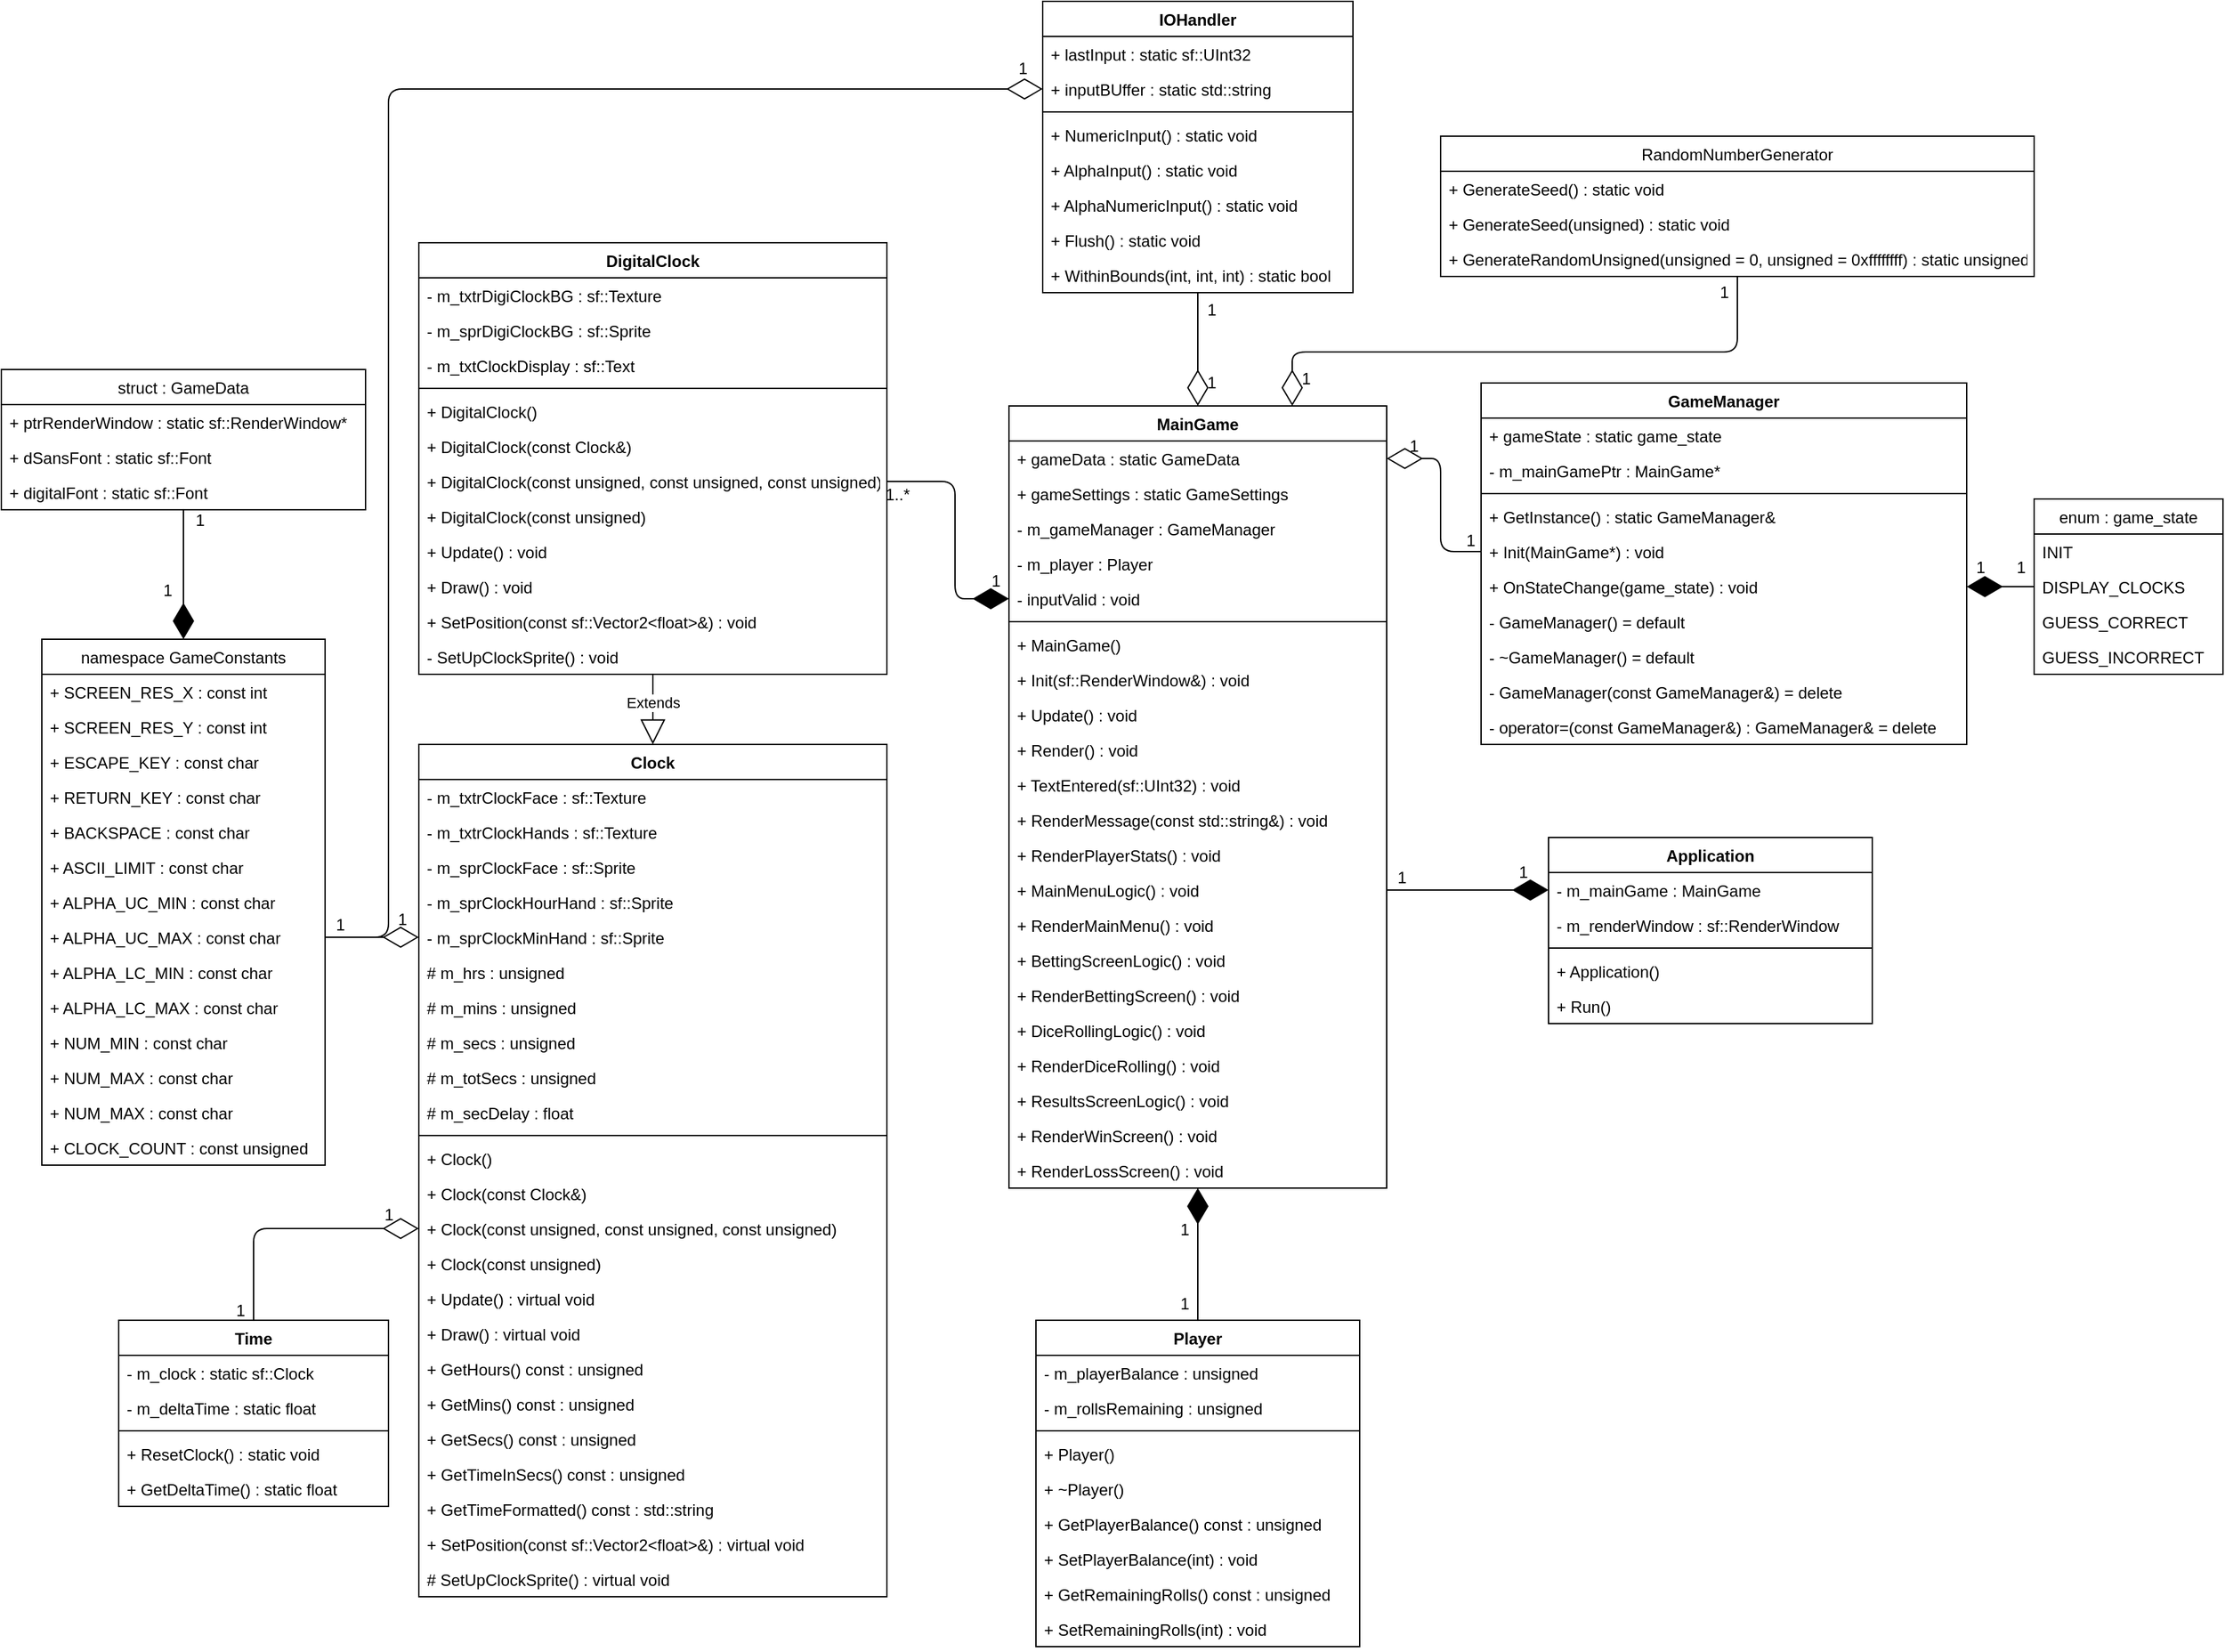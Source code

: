 <mxfile version="12.9.7" type="device"><diagram id="q4I1eabcSXaIROFUwmwp" name="Page-1"><mxGraphModel dx="1808" dy="1683" grid="1" gridSize="10" guides="1" tooltips="1" connect="1" arrows="1" fold="1" page="1" pageScale="1" pageWidth="827" pageHeight="1169" math="0" shadow="0"><root><mxCell id="0"/><mxCell id="1" parent="0"/><mxCell id="PYugOGbmGy7TfXbfTSAx-170" value="Extends" style="endArrow=block;endSize=16;endFill=0;html=1;" parent="1" source="PYugOGbmGy7TfXbfTSAx-145" target="PYugOGbmGy7TfXbfTSAx-120" edge="1"><mxGeometry x="-0.192" width="160" relative="1" as="geometry"><mxPoint x="-233.5" y="-170" as="sourcePoint"/><mxPoint x="-73.5" y="-170" as="targetPoint"/><mxPoint as="offset"/></mxGeometry></mxCell><mxCell id="PYugOGbmGy7TfXbfTSAx-88" value="IOHandler" style="swimlane;fontStyle=1;align=center;verticalAlign=top;childLayout=stackLayout;horizontal=1;startSize=26;horizontalStack=0;resizeParent=1;resizeParentMax=0;resizeLast=0;collapsible=1;marginBottom=0;" parent="1" vertex="1"><mxGeometry x="-55" y="-260" width="230" height="216" as="geometry"/></mxCell><mxCell id="PYugOGbmGy7TfXbfTSAx-89" value="+ lastInput : static sf::UInt32" style="text;strokeColor=none;fillColor=none;align=left;verticalAlign=top;spacingLeft=4;spacingRight=4;overflow=hidden;rotatable=0;points=[[0,0.5],[1,0.5]];portConstraint=eastwest;" parent="PYugOGbmGy7TfXbfTSAx-88" vertex="1"><mxGeometry y="26" width="230" height="26" as="geometry"/></mxCell><mxCell id="PYugOGbmGy7TfXbfTSAx-90" value="+ inputBUffer : static std::string" style="text;strokeColor=none;fillColor=none;align=left;verticalAlign=top;spacingLeft=4;spacingRight=4;overflow=hidden;rotatable=0;points=[[0,0.5],[1,0.5]];portConstraint=eastwest;" parent="PYugOGbmGy7TfXbfTSAx-88" vertex="1"><mxGeometry y="52" width="230" height="26" as="geometry"/></mxCell><mxCell id="PYugOGbmGy7TfXbfTSAx-91" value="" style="line;strokeWidth=1;fillColor=none;align=left;verticalAlign=middle;spacingTop=-1;spacingLeft=3;spacingRight=3;rotatable=0;labelPosition=right;points=[];portConstraint=eastwest;" parent="PYugOGbmGy7TfXbfTSAx-88" vertex="1"><mxGeometry y="78" width="230" height="8" as="geometry"/></mxCell><mxCell id="PYugOGbmGy7TfXbfTSAx-92" value="+ NumericInput() : static void" style="text;strokeColor=none;fillColor=none;align=left;verticalAlign=top;spacingLeft=4;spacingRight=4;overflow=hidden;rotatable=0;points=[[0,0.5],[1,0.5]];portConstraint=eastwest;" parent="PYugOGbmGy7TfXbfTSAx-88" vertex="1"><mxGeometry y="86" width="230" height="26" as="geometry"/></mxCell><mxCell id="PYugOGbmGy7TfXbfTSAx-93" value="+ AlphaInput() : static void" style="text;strokeColor=none;fillColor=none;align=left;verticalAlign=top;spacingLeft=4;spacingRight=4;overflow=hidden;rotatable=0;points=[[0,0.5],[1,0.5]];portConstraint=eastwest;" parent="PYugOGbmGy7TfXbfTSAx-88" vertex="1"><mxGeometry y="112" width="230" height="26" as="geometry"/></mxCell><mxCell id="PYugOGbmGy7TfXbfTSAx-94" value="+ AlphaNumericInput() : static void" style="text;strokeColor=none;fillColor=none;align=left;verticalAlign=top;spacingLeft=4;spacingRight=4;overflow=hidden;rotatable=0;points=[[0,0.5],[1,0.5]];portConstraint=eastwest;" parent="PYugOGbmGy7TfXbfTSAx-88" vertex="1"><mxGeometry y="138" width="230" height="26" as="geometry"/></mxCell><mxCell id="PYugOGbmGy7TfXbfTSAx-95" value="+ Flush() : static void" style="text;strokeColor=none;fillColor=none;align=left;verticalAlign=top;spacingLeft=4;spacingRight=4;overflow=hidden;rotatable=0;points=[[0,0.5],[1,0.5]];portConstraint=eastwest;" parent="PYugOGbmGy7TfXbfTSAx-88" vertex="1"><mxGeometry y="164" width="230" height="26" as="geometry"/></mxCell><mxCell id="PYugOGbmGy7TfXbfTSAx-96" value="+ WithinBounds(int, int, int) : static bool" style="text;strokeColor=none;fillColor=none;align=left;verticalAlign=top;spacingLeft=4;spacingRight=4;overflow=hidden;rotatable=0;points=[[0,0.5],[1,0.5]];portConstraint=eastwest;" parent="PYugOGbmGy7TfXbfTSAx-88" vertex="1"><mxGeometry y="190" width="230" height="26" as="geometry"/></mxCell><mxCell id="PYugOGbmGy7TfXbfTSAx-7" value="MainGame" style="swimlane;fontStyle=1;align=center;verticalAlign=top;childLayout=stackLayout;horizontal=1;startSize=26;horizontalStack=0;resizeParent=1;resizeParentMax=0;resizeLast=0;collapsible=1;marginBottom=0;" parent="1" vertex="1"><mxGeometry x="-80" y="40" width="280" height="580" as="geometry"/></mxCell><mxCell id="PYugOGbmGy7TfXbfTSAx-8" value="+ gameData : static GameData" style="text;strokeColor=none;fillColor=none;align=left;verticalAlign=top;spacingLeft=4;spacingRight=4;overflow=hidden;rotatable=0;points=[[0,0.5],[1,0.5]];portConstraint=eastwest;" parent="PYugOGbmGy7TfXbfTSAx-7" vertex="1"><mxGeometry y="26" width="280" height="26" as="geometry"/></mxCell><mxCell id="PYugOGbmGy7TfXbfTSAx-9" value="+ gameSettings : static GameSettings" style="text;strokeColor=none;fillColor=none;align=left;verticalAlign=top;spacingLeft=4;spacingRight=4;overflow=hidden;rotatable=0;points=[[0,0.5],[1,0.5]];portConstraint=eastwest;" parent="PYugOGbmGy7TfXbfTSAx-7" vertex="1"><mxGeometry y="52" width="280" height="26" as="geometry"/></mxCell><mxCell id="PYugOGbmGy7TfXbfTSAx-10" value="- m_gameManager : GameManager" style="text;strokeColor=none;fillColor=none;align=left;verticalAlign=top;spacingLeft=4;spacingRight=4;overflow=hidden;rotatable=0;points=[[0,0.5],[1,0.5]];portConstraint=eastwest;" parent="PYugOGbmGy7TfXbfTSAx-7" vertex="1"><mxGeometry y="78" width="280" height="26" as="geometry"/></mxCell><mxCell id="PYugOGbmGy7TfXbfTSAx-12" value="- m_player : Player" style="text;strokeColor=none;fillColor=none;align=left;verticalAlign=top;spacingLeft=4;spacingRight=4;overflow=hidden;rotatable=0;points=[[0,0.5],[1,0.5]];portConstraint=eastwest;" parent="PYugOGbmGy7TfXbfTSAx-7" vertex="1"><mxGeometry y="104" width="280" height="26" as="geometry"/></mxCell><mxCell id="PYugOGbmGy7TfXbfTSAx-13" value="- inputValid : void" style="text;strokeColor=none;fillColor=none;align=left;verticalAlign=top;spacingLeft=4;spacingRight=4;overflow=hidden;rotatable=0;points=[[0,0.5],[1,0.5]];portConstraint=eastwest;" parent="PYugOGbmGy7TfXbfTSAx-7" vertex="1"><mxGeometry y="130" width="280" height="26" as="geometry"/></mxCell><mxCell id="PYugOGbmGy7TfXbfTSAx-14" value="" style="line;strokeWidth=1;fillColor=none;align=left;verticalAlign=middle;spacingTop=-1;spacingLeft=3;spacingRight=3;rotatable=0;labelPosition=right;points=[];portConstraint=eastwest;" parent="PYugOGbmGy7TfXbfTSAx-7" vertex="1"><mxGeometry y="156" width="280" height="8" as="geometry"/></mxCell><mxCell id="PYugOGbmGy7TfXbfTSAx-15" value="+ MainGame()" style="text;strokeColor=none;fillColor=none;align=left;verticalAlign=top;spacingLeft=4;spacingRight=4;overflow=hidden;rotatable=0;points=[[0,0.5],[1,0.5]];portConstraint=eastwest;" parent="PYugOGbmGy7TfXbfTSAx-7" vertex="1"><mxGeometry y="164" width="280" height="26" as="geometry"/></mxCell><mxCell id="PYugOGbmGy7TfXbfTSAx-16" value="+ Init(sf::RenderWindow&amp;) : void" style="text;strokeColor=none;fillColor=none;align=left;verticalAlign=top;spacingLeft=4;spacingRight=4;overflow=hidden;rotatable=0;points=[[0,0.5],[1,0.5]];portConstraint=eastwest;" parent="PYugOGbmGy7TfXbfTSAx-7" vertex="1"><mxGeometry y="190" width="280" height="26" as="geometry"/></mxCell><mxCell id="PYugOGbmGy7TfXbfTSAx-17" value="+ Update() : void" style="text;strokeColor=none;fillColor=none;align=left;verticalAlign=top;spacingLeft=4;spacingRight=4;overflow=hidden;rotatable=0;points=[[0,0.5],[1,0.5]];portConstraint=eastwest;" parent="PYugOGbmGy7TfXbfTSAx-7" vertex="1"><mxGeometry y="216" width="280" height="26" as="geometry"/></mxCell><mxCell id="PYugOGbmGy7TfXbfTSAx-18" value="+ Render() : void" style="text;strokeColor=none;fillColor=none;align=left;verticalAlign=top;spacingLeft=4;spacingRight=4;overflow=hidden;rotatable=0;points=[[0,0.5],[1,0.5]];portConstraint=eastwest;" parent="PYugOGbmGy7TfXbfTSAx-7" vertex="1"><mxGeometry y="242" width="280" height="26" as="geometry"/></mxCell><mxCell id="PYugOGbmGy7TfXbfTSAx-19" value="+ TextEntered(sf::UInt32) : void" style="text;strokeColor=none;fillColor=none;align=left;verticalAlign=top;spacingLeft=4;spacingRight=4;overflow=hidden;rotatable=0;points=[[0,0.5],[1,0.5]];portConstraint=eastwest;" parent="PYugOGbmGy7TfXbfTSAx-7" vertex="1"><mxGeometry y="268" width="280" height="26" as="geometry"/></mxCell><mxCell id="PYugOGbmGy7TfXbfTSAx-20" value="+ RenderMessage(const std::string&amp;) : void" style="text;strokeColor=none;fillColor=none;align=left;verticalAlign=top;spacingLeft=4;spacingRight=4;overflow=hidden;rotatable=0;points=[[0,0.5],[1,0.5]];portConstraint=eastwest;" parent="PYugOGbmGy7TfXbfTSAx-7" vertex="1"><mxGeometry y="294" width="280" height="26" as="geometry"/></mxCell><mxCell id="PYugOGbmGy7TfXbfTSAx-21" value="+ RenderPlayerStats() : void" style="text;strokeColor=none;fillColor=none;align=left;verticalAlign=top;spacingLeft=4;spacingRight=4;overflow=hidden;rotatable=0;points=[[0,0.5],[1,0.5]];portConstraint=eastwest;" parent="PYugOGbmGy7TfXbfTSAx-7" vertex="1"><mxGeometry y="320" width="280" height="26" as="geometry"/></mxCell><mxCell id="PYugOGbmGy7TfXbfTSAx-22" value="+ MainMenuLogic() : void" style="text;strokeColor=none;fillColor=none;align=left;verticalAlign=top;spacingLeft=4;spacingRight=4;overflow=hidden;rotatable=0;points=[[0,0.5],[1,0.5]];portConstraint=eastwest;" parent="PYugOGbmGy7TfXbfTSAx-7" vertex="1"><mxGeometry y="346" width="280" height="26" as="geometry"/></mxCell><mxCell id="PYugOGbmGy7TfXbfTSAx-23" value="+ RenderMainMenu() : void" style="text;strokeColor=none;fillColor=none;align=left;verticalAlign=top;spacingLeft=4;spacingRight=4;overflow=hidden;rotatable=0;points=[[0,0.5],[1,0.5]];portConstraint=eastwest;" parent="PYugOGbmGy7TfXbfTSAx-7" vertex="1"><mxGeometry y="372" width="280" height="26" as="geometry"/></mxCell><mxCell id="PYugOGbmGy7TfXbfTSAx-24" value="+ BettingScreenLogic() : void" style="text;strokeColor=none;fillColor=none;align=left;verticalAlign=top;spacingLeft=4;spacingRight=4;overflow=hidden;rotatable=0;points=[[0,0.5],[1,0.5]];portConstraint=eastwest;" parent="PYugOGbmGy7TfXbfTSAx-7" vertex="1"><mxGeometry y="398" width="280" height="26" as="geometry"/></mxCell><mxCell id="PYugOGbmGy7TfXbfTSAx-25" value="+ RenderBettingScreen() : void" style="text;strokeColor=none;fillColor=none;align=left;verticalAlign=top;spacingLeft=4;spacingRight=4;overflow=hidden;rotatable=0;points=[[0,0.5],[1,0.5]];portConstraint=eastwest;" parent="PYugOGbmGy7TfXbfTSAx-7" vertex="1"><mxGeometry y="424" width="280" height="26" as="geometry"/></mxCell><mxCell id="PYugOGbmGy7TfXbfTSAx-26" value="+ DiceRollingLogic() : void" style="text;strokeColor=none;fillColor=none;align=left;verticalAlign=top;spacingLeft=4;spacingRight=4;overflow=hidden;rotatable=0;points=[[0,0.5],[1,0.5]];portConstraint=eastwest;" parent="PYugOGbmGy7TfXbfTSAx-7" vertex="1"><mxGeometry y="450" width="280" height="26" as="geometry"/></mxCell><mxCell id="PYugOGbmGy7TfXbfTSAx-27" value="+ RenderDiceRolling() : void" style="text;strokeColor=none;fillColor=none;align=left;verticalAlign=top;spacingLeft=4;spacingRight=4;overflow=hidden;rotatable=0;points=[[0,0.5],[1,0.5]];portConstraint=eastwest;" parent="PYugOGbmGy7TfXbfTSAx-7" vertex="1"><mxGeometry y="476" width="280" height="26" as="geometry"/></mxCell><mxCell id="PYugOGbmGy7TfXbfTSAx-28" value="+ ResultsScreenLogic() : void" style="text;strokeColor=none;fillColor=none;align=left;verticalAlign=top;spacingLeft=4;spacingRight=4;overflow=hidden;rotatable=0;points=[[0,0.5],[1,0.5]];portConstraint=eastwest;" parent="PYugOGbmGy7TfXbfTSAx-7" vertex="1"><mxGeometry y="502" width="280" height="26" as="geometry"/></mxCell><mxCell id="PYugOGbmGy7TfXbfTSAx-29" value="+ RenderWinScreen() : void" style="text;strokeColor=none;fillColor=none;align=left;verticalAlign=top;spacingLeft=4;spacingRight=4;overflow=hidden;rotatable=0;points=[[0,0.5],[1,0.5]];portConstraint=eastwest;" parent="PYugOGbmGy7TfXbfTSAx-7" vertex="1"><mxGeometry y="528" width="280" height="26" as="geometry"/></mxCell><mxCell id="PYugOGbmGy7TfXbfTSAx-30" value="+ RenderLossScreen() : void" style="text;strokeColor=none;fillColor=none;align=left;verticalAlign=top;spacingLeft=4;spacingRight=4;overflow=hidden;rotatable=0;points=[[0,0.5],[1,0.5]];portConstraint=eastwest;" parent="PYugOGbmGy7TfXbfTSAx-7" vertex="1"><mxGeometry y="554" width="280" height="26" as="geometry"/></mxCell><mxCell id="PYugOGbmGy7TfXbfTSAx-31" value="Player" style="swimlane;fontStyle=1;align=center;verticalAlign=top;childLayout=stackLayout;horizontal=1;startSize=26;horizontalStack=0;resizeParent=1;resizeParentMax=0;resizeLast=0;collapsible=1;marginBottom=0;" parent="1" vertex="1"><mxGeometry x="-60" y="718" width="240" height="242" as="geometry"/></mxCell><mxCell id="PYugOGbmGy7TfXbfTSAx-32" value="- m_playerBalance : unsigned" style="text;strokeColor=none;fillColor=none;align=left;verticalAlign=top;spacingLeft=4;spacingRight=4;overflow=hidden;rotatable=0;points=[[0,0.5],[1,0.5]];portConstraint=eastwest;" parent="PYugOGbmGy7TfXbfTSAx-31" vertex="1"><mxGeometry y="26" width="240" height="26" as="geometry"/></mxCell><mxCell id="PYugOGbmGy7TfXbfTSAx-33" value="- m_rollsRemaining : unsigned" style="text;strokeColor=none;fillColor=none;align=left;verticalAlign=top;spacingLeft=4;spacingRight=4;overflow=hidden;rotatable=0;points=[[0,0.5],[1,0.5]];portConstraint=eastwest;" parent="PYugOGbmGy7TfXbfTSAx-31" vertex="1"><mxGeometry y="52" width="240" height="26" as="geometry"/></mxCell><mxCell id="PYugOGbmGy7TfXbfTSAx-34" value="" style="line;strokeWidth=1;fillColor=none;align=left;verticalAlign=middle;spacingTop=-1;spacingLeft=3;spacingRight=3;rotatable=0;labelPosition=right;points=[];portConstraint=eastwest;" parent="PYugOGbmGy7TfXbfTSAx-31" vertex="1"><mxGeometry y="78" width="240" height="8" as="geometry"/></mxCell><mxCell id="PYugOGbmGy7TfXbfTSAx-35" value="+ Player()" style="text;strokeColor=none;fillColor=none;align=left;verticalAlign=top;spacingLeft=4;spacingRight=4;overflow=hidden;rotatable=0;points=[[0,0.5],[1,0.5]];portConstraint=eastwest;" parent="PYugOGbmGy7TfXbfTSAx-31" vertex="1"><mxGeometry y="86" width="240" height="26" as="geometry"/></mxCell><mxCell id="PYugOGbmGy7TfXbfTSAx-36" value="+ ~Player()" style="text;strokeColor=none;fillColor=none;align=left;verticalAlign=top;spacingLeft=4;spacingRight=4;overflow=hidden;rotatable=0;points=[[0,0.5],[1,0.5]];portConstraint=eastwest;" parent="PYugOGbmGy7TfXbfTSAx-31" vertex="1"><mxGeometry y="112" width="240" height="26" as="geometry"/></mxCell><mxCell id="PYugOGbmGy7TfXbfTSAx-37" value="+ GetPlayerBalance() const : unsigned" style="text;strokeColor=none;fillColor=none;align=left;verticalAlign=top;spacingLeft=4;spacingRight=4;overflow=hidden;rotatable=0;points=[[0,0.5],[1,0.5]];portConstraint=eastwest;" parent="PYugOGbmGy7TfXbfTSAx-31" vertex="1"><mxGeometry y="138" width="240" height="26" as="geometry"/></mxCell><mxCell id="PYugOGbmGy7TfXbfTSAx-38" value="+ SetPlayerBalance(int) : void" style="text;strokeColor=none;fillColor=none;align=left;verticalAlign=top;spacingLeft=4;spacingRight=4;overflow=hidden;rotatable=0;points=[[0,0.5],[1,0.5]];portConstraint=eastwest;" parent="PYugOGbmGy7TfXbfTSAx-31" vertex="1"><mxGeometry y="164" width="240" height="26" as="geometry"/></mxCell><mxCell id="PYugOGbmGy7TfXbfTSAx-39" value="+ GetRemainingRolls() const : unsigned" style="text;strokeColor=none;fillColor=none;align=left;verticalAlign=top;spacingLeft=4;spacingRight=4;overflow=hidden;rotatable=0;points=[[0,0.5],[1,0.5]];portConstraint=eastwest;" parent="PYugOGbmGy7TfXbfTSAx-31" vertex="1"><mxGeometry y="190" width="240" height="26" as="geometry"/></mxCell><mxCell id="PYugOGbmGy7TfXbfTSAx-40" value="+ SetRemainingRolls(int) : void" style="text;strokeColor=none;fillColor=none;align=left;verticalAlign=top;spacingLeft=4;spacingRight=4;overflow=hidden;rotatable=0;points=[[0,0.5],[1,0.5]];portConstraint=eastwest;" parent="PYugOGbmGy7TfXbfTSAx-31" vertex="1"><mxGeometry y="216" width="240" height="26" as="geometry"/></mxCell><mxCell id="PYugOGbmGy7TfXbfTSAx-97" value="RandomNumberGenerator" style="swimlane;fontStyle=0;childLayout=stackLayout;horizontal=1;startSize=26;fillColor=none;horizontalStack=0;resizeParent=1;resizeParentMax=0;resizeLast=0;collapsible=1;marginBottom=0;" parent="1" vertex="1"><mxGeometry x="240" y="-160" width="440" height="104" as="geometry"/></mxCell><mxCell id="PYugOGbmGy7TfXbfTSAx-98" value="+ GenerateSeed() : static void" style="text;strokeColor=none;fillColor=none;align=left;verticalAlign=top;spacingLeft=4;spacingRight=4;overflow=hidden;rotatable=0;points=[[0,0.5],[1,0.5]];portConstraint=eastwest;" parent="PYugOGbmGy7TfXbfTSAx-97" vertex="1"><mxGeometry y="26" width="440" height="26" as="geometry"/></mxCell><mxCell id="PYugOGbmGy7TfXbfTSAx-99" value="+ GenerateSeed(unsigned) : static void" style="text;strokeColor=none;fillColor=none;align=left;verticalAlign=top;spacingLeft=4;spacingRight=4;overflow=hidden;rotatable=0;points=[[0,0.5],[1,0.5]];portConstraint=eastwest;" parent="PYugOGbmGy7TfXbfTSAx-97" vertex="1"><mxGeometry y="52" width="440" height="26" as="geometry"/></mxCell><mxCell id="PYugOGbmGy7TfXbfTSAx-100" value="+ GenerateRandomUnsigned(unsigned = 0, unsigned = 0xffffffff) : static unsigned" style="text;strokeColor=none;fillColor=none;align=left;verticalAlign=top;spacingLeft=4;spacingRight=4;overflow=hidden;rotatable=0;points=[[0,0.5],[1,0.5]];portConstraint=eastwest;" parent="PYugOGbmGy7TfXbfTSAx-97" vertex="1"><mxGeometry y="78" width="440" height="26" as="geometry"/></mxCell><mxCell id="M__21zifsY2lUvNkmBvc-1" value="" style="endArrow=diamondThin;endFill=0;endSize=24;html=1;entryX=0;entryY=0.5;entryDx=0;entryDy=0;" edge="1" parent="1" source="PYugOGbmGy7TfXbfTSAx-101" target="PYugOGbmGy7TfXbfTSAx-125"><mxGeometry width="160" relative="1" as="geometry"><mxPoint x="-913.5" y="1761" as="sourcePoint"/><mxPoint x="-833.5" y="1561" as="targetPoint"/><Array as="points"><mxPoint x="-640" y="650"/></Array></mxGeometry></mxCell><mxCell id="M__21zifsY2lUvNkmBvc-8" value="1" style="text;html=1;align=center;verticalAlign=middle;resizable=0;points=[];" vertex="1" connectable="0" parent="M__21zifsY2lUvNkmBvc-1"><mxGeometry x="-0.899" y="-1" relative="1" as="geometry"><mxPoint x="-11.74" y="2.0" as="offset"/></mxGeometry></mxCell><mxCell id="M__21zifsY2lUvNkmBvc-40" value="1" style="text;html=1;align=center;verticalAlign=middle;resizable=0;points=[];" vertex="1" connectable="0" parent="M__21zifsY2lUvNkmBvc-1"><mxGeometry x="0.612" y="2" relative="1" as="geometry"><mxPoint x="14.67" y="-8" as="offset"/></mxGeometry></mxCell><mxCell id="M__21zifsY2lUvNkmBvc-2" value="" style="endArrow=diamondThin;endFill=1;endSize=24;html=1;entryX=0;entryY=0.5;entryDx=0;entryDy=0;exitX=1;exitY=0.5;exitDx=0;exitDy=0;" edge="1" parent="1" source="PYugOGbmGy7TfXbfTSAx-159" target="PYugOGbmGy7TfXbfTSAx-13"><mxGeometry width="160" relative="1" as="geometry"><mxPoint x="-740" y="190" as="sourcePoint"/><mxPoint x="-130" y="110" as="targetPoint"/><Array as="points"><mxPoint x="-120" y="96"/><mxPoint x="-120" y="183"/></Array></mxGeometry></mxCell><mxCell id="M__21zifsY2lUvNkmBvc-7" value="1..*" style="text;html=1;align=center;verticalAlign=middle;resizable=0;points=[];" vertex="1" connectable="0" parent="M__21zifsY2lUvNkmBvc-2"><mxGeometry x="-0.825" y="-1" relative="1" as="geometry"><mxPoint x="-7.93" y="9" as="offset"/></mxGeometry></mxCell><mxCell id="M__21zifsY2lUvNkmBvc-15" value="1" style="text;html=1;align=center;verticalAlign=middle;resizable=0;points=[];" vertex="1" connectable="0" parent="M__21zifsY2lUvNkmBvc-2"><mxGeometry x="0.882" y="1" relative="1" as="geometry"><mxPoint y="-12" as="offset"/></mxGeometry></mxCell><mxCell id="M__21zifsY2lUvNkmBvc-4" value="" style="endArrow=diamondThin;endFill=1;endSize=24;html=1;exitX=0.5;exitY=0;exitDx=0;exitDy=0;" edge="1" parent="1" source="PYugOGbmGy7TfXbfTSAx-31" target="PYugOGbmGy7TfXbfTSAx-30"><mxGeometry width="160" relative="1" as="geometry"><mxPoint x="80" y="640" as="sourcePoint"/><mxPoint x="240" y="640" as="targetPoint"/></mxGeometry></mxCell><mxCell id="M__21zifsY2lUvNkmBvc-6" value="1" style="text;html=1;align=center;verticalAlign=middle;resizable=0;points=[];" vertex="1" connectable="0" parent="M__21zifsY2lUvNkmBvc-4"><mxGeometry x="-0.616" relative="1" as="geometry"><mxPoint x="-10" y="6.83" as="offset"/></mxGeometry></mxCell><mxCell id="M__21zifsY2lUvNkmBvc-13" value="1" style="text;html=1;align=center;verticalAlign=middle;resizable=0;points=[];" vertex="1" connectable="0" parent="M__21zifsY2lUvNkmBvc-4"><mxGeometry x="0.301" relative="1" as="geometry"><mxPoint x="-10" y="-4.11" as="offset"/></mxGeometry></mxCell><mxCell id="M__21zifsY2lUvNkmBvc-9" value="" style="endArrow=diamondThin;endFill=1;endSize=24;html=1;exitX=1;exitY=0.5;exitDx=0;exitDy=0;" edge="1" parent="1" source="PYugOGbmGy7TfXbfTSAx-22" target="PYugOGbmGy7TfXbfTSAx-2"><mxGeometry width="160" relative="1" as="geometry"><mxPoint x="-210" y="610" as="sourcePoint"/><mxPoint x="-50" y="610" as="targetPoint"/><Array as="points"><mxPoint x="240" y="399"/></Array></mxGeometry></mxCell><mxCell id="M__21zifsY2lUvNkmBvc-10" value="1" style="text;html=1;align=center;verticalAlign=middle;resizable=0;points=[];" vertex="1" connectable="0" parent="M__21zifsY2lUvNkmBvc-9"><mxGeometry x="-0.97" y="2" relative="1" as="geometry"><mxPoint x="8.4" y="-7" as="offset"/></mxGeometry></mxCell><mxCell id="M__21zifsY2lUvNkmBvc-14" value="1" style="text;html=1;align=center;verticalAlign=middle;resizable=0;points=[];" vertex="1" connectable="0" parent="M__21zifsY2lUvNkmBvc-9"><mxGeometry x="0.911" y="-1" relative="1" as="geometry"><mxPoint x="-14" y="-14" as="offset"/></mxGeometry></mxCell><mxCell id="M__21zifsY2lUvNkmBvc-11" value="" style="endArrow=diamondThin;endFill=0;endSize=24;html=1;exitX=0;exitY=0.5;exitDx=0;exitDy=0;entryX=1;entryY=0.5;entryDx=0;entryDy=0;" edge="1" parent="1" source="PYugOGbmGy7TfXbfTSAx-75" target="PYugOGbmGy7TfXbfTSAx-8"><mxGeometry width="160" relative="1" as="geometry"><mxPoint x="-140" as="sourcePoint"/><mxPoint x="20" as="targetPoint"/><Array as="points"><mxPoint x="240" y="148"/><mxPoint x="240" y="79"/></Array></mxGeometry></mxCell><mxCell id="M__21zifsY2lUvNkmBvc-12" value="1" style="text;html=1;align=center;verticalAlign=middle;resizable=0;points=[];" vertex="1" connectable="0" parent="M__21zifsY2lUvNkmBvc-11"><mxGeometry x="-0.817" relative="1" as="geometry"><mxPoint x="3.79" y="-8" as="offset"/></mxGeometry></mxCell><mxCell id="M__21zifsY2lUvNkmBvc-23" value="1" style="text;html=1;align=center;verticalAlign=middle;resizable=0;points=[];" vertex="1" connectable="0" parent="M__21zifsY2lUvNkmBvc-11"><mxGeometry x="0.76" y="2" relative="1" as="geometry"><mxPoint x="3.33" y="-11" as="offset"/></mxGeometry></mxCell><mxCell id="M__21zifsY2lUvNkmBvc-16" value="" style="endArrow=diamondThin;endFill=1;endSize=24;html=1;entryX=1;entryY=0.5;entryDx=0;entryDy=0;" edge="1" parent="1" source="PYugOGbmGy7TfXbfTSAx-81" target="PYugOGbmGy7TfXbfTSAx-76"><mxGeometry width="160" relative="1" as="geometry"><mxPoint x="680" y="40" as="sourcePoint"/><mxPoint x="840" y="40" as="targetPoint"/></mxGeometry></mxCell><mxCell id="M__21zifsY2lUvNkmBvc-17" value="1" style="text;html=1;align=center;verticalAlign=middle;resizable=0;points=[];" vertex="1" connectable="0" parent="M__21zifsY2lUvNkmBvc-16"><mxGeometry x="0.527" y="-1" relative="1" as="geometry"><mxPoint x="-1.94" y="-13" as="offset"/></mxGeometry></mxCell><mxCell id="M__21zifsY2lUvNkmBvc-19" value="1" style="text;html=1;align=center;verticalAlign=middle;resizable=0;points=[];" vertex="1" connectable="0" parent="M__21zifsY2lUvNkmBvc-16"><mxGeometry x="-0.484" y="1" relative="1" as="geometry"><mxPoint x="2.78" y="-15" as="offset"/></mxGeometry></mxCell><mxCell id="PYugOGbmGy7TfXbfTSAx-81" value="enum : game_state" style="swimlane;fontStyle=0;childLayout=stackLayout;horizontal=1;startSize=26;fillColor=none;horizontalStack=0;resizeParent=1;resizeParentMax=0;resizeLast=0;collapsible=1;marginBottom=0;" parent="1" vertex="1"><mxGeometry x="680" y="109" width="140" height="130" as="geometry"/></mxCell><mxCell id="PYugOGbmGy7TfXbfTSAx-82" value="INIT" style="text;strokeColor=none;fillColor=none;align=left;verticalAlign=top;spacingLeft=4;spacingRight=4;overflow=hidden;rotatable=0;points=[[0,0.5],[1,0.5]];portConstraint=eastwest;" parent="PYugOGbmGy7TfXbfTSAx-81" vertex="1"><mxGeometry y="26" width="140" height="26" as="geometry"/></mxCell><mxCell id="PYugOGbmGy7TfXbfTSAx-83" value="DISPLAY_CLOCKS" style="text;strokeColor=none;fillColor=none;align=left;verticalAlign=top;spacingLeft=4;spacingRight=4;overflow=hidden;rotatable=0;points=[[0,0.5],[1,0.5]];portConstraint=eastwest;" parent="PYugOGbmGy7TfXbfTSAx-81" vertex="1"><mxGeometry y="52" width="140" height="26" as="geometry"/></mxCell><mxCell id="PYugOGbmGy7TfXbfTSAx-84" value="GUESS_CORRECT" style="text;strokeColor=none;fillColor=none;align=left;verticalAlign=top;spacingLeft=4;spacingRight=4;overflow=hidden;rotatable=0;points=[[0,0.5],[1,0.5]];portConstraint=eastwest;" parent="PYugOGbmGy7TfXbfTSAx-81" vertex="1"><mxGeometry y="78" width="140" height="26" as="geometry"/></mxCell><mxCell id="PYugOGbmGy7TfXbfTSAx-179" value="GUESS_INCORRECT" style="text;strokeColor=none;fillColor=none;align=left;verticalAlign=top;spacingLeft=4;spacingRight=4;overflow=hidden;rotatable=0;points=[[0,0.5],[1,0.5]];portConstraint=eastwest;" parent="PYugOGbmGy7TfXbfTSAx-81" vertex="1"><mxGeometry y="104" width="140" height="26" as="geometry"/></mxCell><mxCell id="PYugOGbmGy7TfXbfTSAx-70" value="GameManager" style="swimlane;fontStyle=1;align=center;verticalAlign=top;childLayout=stackLayout;horizontal=1;startSize=26;horizontalStack=0;resizeParent=1;resizeParentMax=0;resizeLast=0;collapsible=1;marginBottom=0;" parent="1" vertex="1"><mxGeometry x="270" y="23" width="360" height="268" as="geometry"/></mxCell><mxCell id="PYugOGbmGy7TfXbfTSAx-71" value="+ gameState : static game_state" style="text;strokeColor=none;fillColor=none;align=left;verticalAlign=top;spacingLeft=4;spacingRight=4;overflow=hidden;rotatable=0;points=[[0,0.5],[1,0.5]];portConstraint=eastwest;" parent="PYugOGbmGy7TfXbfTSAx-70" vertex="1"><mxGeometry y="26" width="360" height="26" as="geometry"/></mxCell><mxCell id="PYugOGbmGy7TfXbfTSAx-72" value="- m_mainGamePtr : MainGame*" style="text;strokeColor=none;fillColor=none;align=left;verticalAlign=top;spacingLeft=4;spacingRight=4;overflow=hidden;rotatable=0;points=[[0,0.5],[1,0.5]];portConstraint=eastwest;" parent="PYugOGbmGy7TfXbfTSAx-70" vertex="1"><mxGeometry y="52" width="360" height="26" as="geometry"/></mxCell><mxCell id="PYugOGbmGy7TfXbfTSAx-73" value="" style="line;strokeWidth=1;fillColor=none;align=left;verticalAlign=middle;spacingTop=-1;spacingLeft=3;spacingRight=3;rotatable=0;labelPosition=right;points=[];portConstraint=eastwest;" parent="PYugOGbmGy7TfXbfTSAx-70" vertex="1"><mxGeometry y="78" width="360" height="8" as="geometry"/></mxCell><mxCell id="PYugOGbmGy7TfXbfTSAx-74" value="+ GetInstance() : static GameManager&amp;" style="text;strokeColor=none;fillColor=none;align=left;verticalAlign=top;spacingLeft=4;spacingRight=4;overflow=hidden;rotatable=0;points=[[0,0.5],[1,0.5]];portConstraint=eastwest;" parent="PYugOGbmGy7TfXbfTSAx-70" vertex="1"><mxGeometry y="86" width="360" height="26" as="geometry"/></mxCell><mxCell id="PYugOGbmGy7TfXbfTSAx-75" value="+ Init(MainGame*) : void" style="text;strokeColor=none;fillColor=none;align=left;verticalAlign=top;spacingLeft=4;spacingRight=4;overflow=hidden;rotatable=0;points=[[0,0.5],[1,0.5]];portConstraint=eastwest;" parent="PYugOGbmGy7TfXbfTSAx-70" vertex="1"><mxGeometry y="112" width="360" height="26" as="geometry"/></mxCell><mxCell id="PYugOGbmGy7TfXbfTSAx-76" value="+ OnStateChange(game_state) : void" style="text;strokeColor=none;fillColor=none;align=left;verticalAlign=top;spacingLeft=4;spacingRight=4;overflow=hidden;rotatable=0;points=[[0,0.5],[1,0.5]];portConstraint=eastwest;" parent="PYugOGbmGy7TfXbfTSAx-70" vertex="1"><mxGeometry y="138" width="360" height="26" as="geometry"/></mxCell><mxCell id="PYugOGbmGy7TfXbfTSAx-77" value="- GameManager() = default" style="text;strokeColor=none;fillColor=none;align=left;verticalAlign=top;spacingLeft=4;spacingRight=4;overflow=hidden;rotatable=0;points=[[0,0.5],[1,0.5]];portConstraint=eastwest;" parent="PYugOGbmGy7TfXbfTSAx-70" vertex="1"><mxGeometry y="164" width="360" height="26" as="geometry"/></mxCell><mxCell id="PYugOGbmGy7TfXbfTSAx-78" value="- ~GameManager() = default" style="text;strokeColor=none;fillColor=none;align=left;verticalAlign=top;spacingLeft=4;spacingRight=4;overflow=hidden;rotatable=0;points=[[0,0.5],[1,0.5]];portConstraint=eastwest;" parent="PYugOGbmGy7TfXbfTSAx-70" vertex="1"><mxGeometry y="190" width="360" height="26" as="geometry"/></mxCell><mxCell id="PYugOGbmGy7TfXbfTSAx-79" value="- GameManager(const GameManager&amp;) = delete" style="text;strokeColor=none;fillColor=none;align=left;verticalAlign=top;spacingLeft=4;spacingRight=4;overflow=hidden;rotatable=0;points=[[0,0.5],[1,0.5]];portConstraint=eastwest;" parent="PYugOGbmGy7TfXbfTSAx-70" vertex="1"><mxGeometry y="216" width="360" height="26" as="geometry"/></mxCell><mxCell id="PYugOGbmGy7TfXbfTSAx-80" value="- operator=(const GameManager&amp;) : GameManager&amp; = delete" style="text;strokeColor=none;fillColor=none;align=left;verticalAlign=top;spacingLeft=4;spacingRight=4;overflow=hidden;rotatable=0;points=[[0,0.5],[1,0.5]];portConstraint=eastwest;" parent="PYugOGbmGy7TfXbfTSAx-70" vertex="1"><mxGeometry y="242" width="360" height="26" as="geometry"/></mxCell><mxCell id="M__21zifsY2lUvNkmBvc-20" value="" style="endArrow=diamondThin;endFill=1;endSize=24;html=1;" edge="1" parent="1" source="PYugOGbmGy7TfXbfTSAx-64" target="PYugOGbmGy7TfXbfTSAx-51"><mxGeometry width="160" relative="1" as="geometry"><mxPoint x="-597" y="129" as="sourcePoint"/><mxPoint x="-437" y="129" as="targetPoint"/></mxGeometry></mxCell><mxCell id="M__21zifsY2lUvNkmBvc-21" value="1" style="text;html=1;align=center;verticalAlign=middle;resizable=0;points=[];" vertex="1" connectable="0" parent="M__21zifsY2lUvNkmBvc-20"><mxGeometry x="-0.543" y="1" relative="1" as="geometry"><mxPoint x="10.6" y="-14" as="offset"/></mxGeometry></mxCell><mxCell id="M__21zifsY2lUvNkmBvc-22" value="1" style="text;html=1;align=center;verticalAlign=middle;resizable=0;points=[];" vertex="1" connectable="0" parent="M__21zifsY2lUvNkmBvc-20"><mxGeometry x="0.465" y="-2" relative="1" as="geometry"><mxPoint x="-10.6" y="-11" as="offset"/></mxGeometry></mxCell><mxCell id="M__21zifsY2lUvNkmBvc-27" value="" style="endArrow=diamondThin;endFill=0;endSize=24;html=1;entryX=0.75;entryY=0;entryDx=0;entryDy=0;" edge="1" parent="1" source="PYugOGbmGy7TfXbfTSAx-97" target="PYugOGbmGy7TfXbfTSAx-7"><mxGeometry width="160" relative="1" as="geometry"><mxPoint x="140" as="sourcePoint"/><mxPoint x="300" as="targetPoint"/><Array as="points"><mxPoint x="460"/><mxPoint x="130"/></Array></mxGeometry></mxCell><mxCell id="M__21zifsY2lUvNkmBvc-28" value="1" style="text;html=1;align=center;verticalAlign=middle;resizable=0;points=[];" vertex="1" connectable="0" parent="M__21zifsY2lUvNkmBvc-27"><mxGeometry x="-0.944" y="-1" relative="1" as="geometry"><mxPoint x="-9" as="offset"/></mxGeometry></mxCell><mxCell id="M__21zifsY2lUvNkmBvc-29" value="1" style="text;html=1;align=center;verticalAlign=middle;resizable=0;points=[];" vertex="1" connectable="0" parent="M__21zifsY2lUvNkmBvc-27"><mxGeometry x="0.841" y="1" relative="1" as="geometry"><mxPoint x="9" y="14" as="offset"/></mxGeometry></mxCell><mxCell id="M__21zifsY2lUvNkmBvc-30" value="" style="endArrow=diamondThin;endFill=0;endSize=24;html=1;entryX=0.5;entryY=0;entryDx=0;entryDy=0;" edge="1" parent="1" source="PYugOGbmGy7TfXbfTSAx-88" target="PYugOGbmGy7TfXbfTSAx-7"><mxGeometry width="160" relative="1" as="geometry"><mxPoint x="-130" y="-10" as="sourcePoint"/><mxPoint x="30" y="-10" as="targetPoint"/></mxGeometry></mxCell><mxCell id="M__21zifsY2lUvNkmBvc-31" value="1" style="text;html=1;align=center;verticalAlign=middle;resizable=0;points=[];" vertex="1" connectable="0" parent="M__21zifsY2lUvNkmBvc-30"><mxGeometry x="-0.704" relative="1" as="geometry"><mxPoint x="10" as="offset"/></mxGeometry></mxCell><mxCell id="M__21zifsY2lUvNkmBvc-32" value="1" style="text;html=1;align=center;verticalAlign=middle;resizable=0;points=[];" vertex="1" connectable="0" parent="1"><mxGeometry x="60" y="23.001" as="geometry"><mxPoint x="10" as="offset"/></mxGeometry></mxCell><mxCell id="PYugOGbmGy7TfXbfTSAx-120" value="Clock" style="swimlane;fontStyle=1;align=center;verticalAlign=top;childLayout=stackLayout;horizontal=1;startSize=26;horizontalStack=0;resizeParent=1;resizeParentMax=0;resizeLast=0;collapsible=1;marginBottom=0;" parent="1" vertex="1"><mxGeometry x="-517.5" y="291" width="347" height="632" as="geometry"/></mxCell><mxCell id="PYugOGbmGy7TfXbfTSAx-121" value="- m_txtrClockFace : sf::Texture" style="text;strokeColor=none;fillColor=none;align=left;verticalAlign=top;spacingLeft=4;spacingRight=4;overflow=hidden;rotatable=0;points=[[0,0.5],[1,0.5]];portConstraint=eastwest;" parent="PYugOGbmGy7TfXbfTSAx-120" vertex="1"><mxGeometry y="26" width="347" height="26" as="geometry"/></mxCell><mxCell id="PYugOGbmGy7TfXbfTSAx-136" value="- m_txtrClockHands : sf::Texture" style="text;strokeColor=none;fillColor=none;align=left;verticalAlign=top;spacingLeft=4;spacingRight=4;overflow=hidden;rotatable=0;points=[[0,0.5],[1,0.5]];portConstraint=eastwest;" parent="PYugOGbmGy7TfXbfTSAx-120" vertex="1"><mxGeometry y="52" width="347" height="26" as="geometry"/></mxCell><mxCell id="PYugOGbmGy7TfXbfTSAx-137" value="- m_sprClockFace : sf::Sprite" style="text;strokeColor=none;fillColor=none;align=left;verticalAlign=top;spacingLeft=4;spacingRight=4;overflow=hidden;rotatable=0;points=[[0,0.5],[1,0.5]];portConstraint=eastwest;" parent="PYugOGbmGy7TfXbfTSAx-120" vertex="1"><mxGeometry y="78" width="347" height="26" as="geometry"/></mxCell><mxCell id="PYugOGbmGy7TfXbfTSAx-138" value="- m_sprClockHourHand : sf::Sprite" style="text;strokeColor=none;fillColor=none;align=left;verticalAlign=top;spacingLeft=4;spacingRight=4;overflow=hidden;rotatable=0;points=[[0,0.5],[1,0.5]];portConstraint=eastwest;" parent="PYugOGbmGy7TfXbfTSAx-120" vertex="1"><mxGeometry y="104" width="347" height="26" as="geometry"/></mxCell><mxCell id="PYugOGbmGy7TfXbfTSAx-139" value="- m_sprClockMinHand : sf::Sprite" style="text;strokeColor=none;fillColor=none;align=left;verticalAlign=top;spacingLeft=4;spacingRight=4;overflow=hidden;rotatable=0;points=[[0,0.5],[1,0.5]];portConstraint=eastwest;" parent="PYugOGbmGy7TfXbfTSAx-120" vertex="1"><mxGeometry y="130" width="347" height="26" as="geometry"/></mxCell><mxCell id="PYugOGbmGy7TfXbfTSAx-140" value="# m_hrs : unsigned" style="text;strokeColor=none;fillColor=none;align=left;verticalAlign=top;spacingLeft=4;spacingRight=4;overflow=hidden;rotatable=0;points=[[0,0.5],[1,0.5]];portConstraint=eastwest;" parent="PYugOGbmGy7TfXbfTSAx-120" vertex="1"><mxGeometry y="156" width="347" height="26" as="geometry"/></mxCell><mxCell id="PYugOGbmGy7TfXbfTSAx-141" value="# m_mins : unsigned" style="text;strokeColor=none;fillColor=none;align=left;verticalAlign=top;spacingLeft=4;spacingRight=4;overflow=hidden;rotatable=0;points=[[0,0.5],[1,0.5]];portConstraint=eastwest;" parent="PYugOGbmGy7TfXbfTSAx-120" vertex="1"><mxGeometry y="182" width="347" height="26" as="geometry"/></mxCell><mxCell id="PYugOGbmGy7TfXbfTSAx-142" value="# m_secs : unsigned" style="text;strokeColor=none;fillColor=none;align=left;verticalAlign=top;spacingLeft=4;spacingRight=4;overflow=hidden;rotatable=0;points=[[0,0.5],[1,0.5]];portConstraint=eastwest;" parent="PYugOGbmGy7TfXbfTSAx-120" vertex="1"><mxGeometry y="208" width="347" height="26" as="geometry"/></mxCell><mxCell id="PYugOGbmGy7TfXbfTSAx-143" value="# m_totSecs : unsigned" style="text;strokeColor=none;fillColor=none;align=left;verticalAlign=top;spacingLeft=4;spacingRight=4;overflow=hidden;rotatable=0;points=[[0,0.5],[1,0.5]];portConstraint=eastwest;" parent="PYugOGbmGy7TfXbfTSAx-120" vertex="1"><mxGeometry y="234" width="347" height="26" as="geometry"/></mxCell><mxCell id="PYugOGbmGy7TfXbfTSAx-144" value="# m_secDelay : float" style="text;strokeColor=none;fillColor=none;align=left;verticalAlign=top;spacingLeft=4;spacingRight=4;overflow=hidden;rotatable=0;points=[[0,0.5],[1,0.5]];portConstraint=eastwest;" parent="PYugOGbmGy7TfXbfTSAx-120" vertex="1"><mxGeometry y="260" width="347" height="26" as="geometry"/></mxCell><mxCell id="PYugOGbmGy7TfXbfTSAx-122" value="" style="line;strokeWidth=1;fillColor=none;align=left;verticalAlign=middle;spacingTop=-1;spacingLeft=3;spacingRight=3;rotatable=0;labelPosition=right;points=[];portConstraint=eastwest;" parent="PYugOGbmGy7TfXbfTSAx-120" vertex="1"><mxGeometry y="286" width="347" height="8" as="geometry"/></mxCell><mxCell id="PYugOGbmGy7TfXbfTSAx-123" value="+ Clock()" style="text;strokeColor=none;fillColor=none;align=left;verticalAlign=top;spacingLeft=4;spacingRight=4;overflow=hidden;rotatable=0;points=[[0,0.5],[1,0.5]];portConstraint=eastwest;" parent="PYugOGbmGy7TfXbfTSAx-120" vertex="1"><mxGeometry y="294" width="347" height="26" as="geometry"/></mxCell><mxCell id="PYugOGbmGy7TfXbfTSAx-124" value="+ Clock(const Clock&amp;)" style="text;strokeColor=none;fillColor=none;align=left;verticalAlign=top;spacingLeft=4;spacingRight=4;overflow=hidden;rotatable=0;points=[[0,0.5],[1,0.5]];portConstraint=eastwest;" parent="PYugOGbmGy7TfXbfTSAx-120" vertex="1"><mxGeometry y="320" width="347" height="26" as="geometry"/></mxCell><mxCell id="PYugOGbmGy7TfXbfTSAx-125" value="+ Clock(const unsigned, const unsigned, const unsigned)" style="text;strokeColor=none;fillColor=none;align=left;verticalAlign=top;spacingLeft=4;spacingRight=4;overflow=hidden;rotatable=0;points=[[0,0.5],[1,0.5]];portConstraint=eastwest;" parent="PYugOGbmGy7TfXbfTSAx-120" vertex="1"><mxGeometry y="346" width="347" height="26" as="geometry"/></mxCell><mxCell id="PYugOGbmGy7TfXbfTSAx-126" value="+ Clock(const unsigned)" style="text;strokeColor=none;fillColor=none;align=left;verticalAlign=top;spacingLeft=4;spacingRight=4;overflow=hidden;rotatable=0;points=[[0,0.5],[1,0.5]];portConstraint=eastwest;" parent="PYugOGbmGy7TfXbfTSAx-120" vertex="1"><mxGeometry y="372" width="347" height="26" as="geometry"/></mxCell><mxCell id="PYugOGbmGy7TfXbfTSAx-127" value="+ Update() : virtual void" style="text;strokeColor=none;fillColor=none;align=left;verticalAlign=top;spacingLeft=4;spacingRight=4;overflow=hidden;rotatable=0;points=[[0,0.5],[1,0.5]];portConstraint=eastwest;" parent="PYugOGbmGy7TfXbfTSAx-120" vertex="1"><mxGeometry y="398" width="347" height="26" as="geometry"/></mxCell><mxCell id="PYugOGbmGy7TfXbfTSAx-128" value="+ Draw() : virtual void" style="text;strokeColor=none;fillColor=none;align=left;verticalAlign=top;spacingLeft=4;spacingRight=4;overflow=hidden;rotatable=0;points=[[0,0.5],[1,0.5]];portConstraint=eastwest;" parent="PYugOGbmGy7TfXbfTSAx-120" vertex="1"><mxGeometry y="424" width="347" height="26" as="geometry"/></mxCell><mxCell id="PYugOGbmGy7TfXbfTSAx-130" value="+ GetHours() const : unsigned " style="text;strokeColor=none;fillColor=none;align=left;verticalAlign=top;spacingLeft=4;spacingRight=4;overflow=hidden;rotatable=0;points=[[0,0.5],[1,0.5]];portConstraint=eastwest;" parent="PYugOGbmGy7TfXbfTSAx-120" vertex="1"><mxGeometry y="450" width="347" height="26" as="geometry"/></mxCell><mxCell id="PYugOGbmGy7TfXbfTSAx-131" value="+ GetMins() const : unsigned " style="text;strokeColor=none;fillColor=none;align=left;verticalAlign=top;spacingLeft=4;spacingRight=4;overflow=hidden;rotatable=0;points=[[0,0.5],[1,0.5]];portConstraint=eastwest;" parent="PYugOGbmGy7TfXbfTSAx-120" vertex="1"><mxGeometry y="476" width="347" height="26" as="geometry"/></mxCell><mxCell id="PYugOGbmGy7TfXbfTSAx-132" value="+ GetSecs() const : unsigned " style="text;strokeColor=none;fillColor=none;align=left;verticalAlign=top;spacingLeft=4;spacingRight=4;overflow=hidden;rotatable=0;points=[[0,0.5],[1,0.5]];portConstraint=eastwest;" parent="PYugOGbmGy7TfXbfTSAx-120" vertex="1"><mxGeometry y="502" width="347" height="26" as="geometry"/></mxCell><mxCell id="PYugOGbmGy7TfXbfTSAx-129" value="+ GetTimeInSecs() const : unsigned " style="text;strokeColor=none;fillColor=none;align=left;verticalAlign=top;spacingLeft=4;spacingRight=4;overflow=hidden;rotatable=0;points=[[0,0.5],[1,0.5]];portConstraint=eastwest;" parent="PYugOGbmGy7TfXbfTSAx-120" vertex="1"><mxGeometry y="528" width="347" height="26" as="geometry"/></mxCell><mxCell id="PYugOGbmGy7TfXbfTSAx-133" value="+ GetTimeFormatted() const : std::string" style="text;strokeColor=none;fillColor=none;align=left;verticalAlign=top;spacingLeft=4;spacingRight=4;overflow=hidden;rotatable=0;points=[[0,0.5],[1,0.5]];portConstraint=eastwest;" parent="PYugOGbmGy7TfXbfTSAx-120" vertex="1"><mxGeometry y="554" width="347" height="26" as="geometry"/></mxCell><mxCell id="PYugOGbmGy7TfXbfTSAx-134" value="+ SetPosition(const sf::Vector2&lt;float&gt;&amp;) : virtual void " style="text;strokeColor=none;fillColor=none;align=left;verticalAlign=top;spacingLeft=4;spacingRight=4;overflow=hidden;rotatable=0;points=[[0,0.5],[1,0.5]];portConstraint=eastwest;" parent="PYugOGbmGy7TfXbfTSAx-120" vertex="1"><mxGeometry y="580" width="347" height="26" as="geometry"/></mxCell><mxCell id="PYugOGbmGy7TfXbfTSAx-135" value="# SetUpClockSprite() : virtual void" style="text;strokeColor=none;fillColor=none;align=left;verticalAlign=top;spacingLeft=4;spacingRight=4;overflow=hidden;rotatable=0;points=[[0,0.5],[1,0.5]];portConstraint=eastwest;" parent="PYugOGbmGy7TfXbfTSAx-120" vertex="1"><mxGeometry y="606" width="347" height="26" as="geometry"/></mxCell><mxCell id="PYugOGbmGy7TfXbfTSAx-145" value="DigitalClock" style="swimlane;fontStyle=1;align=center;verticalAlign=top;childLayout=stackLayout;horizontal=1;startSize=26;horizontalStack=0;resizeParent=1;resizeParentMax=0;resizeLast=0;collapsible=1;marginBottom=0;" parent="1" vertex="1"><mxGeometry x="-517.5" y="-81" width="347" height="320" as="geometry"/></mxCell><mxCell id="PYugOGbmGy7TfXbfTSAx-147" value="- m_txtrDigiClockBG : sf::Texture" style="text;strokeColor=none;fillColor=none;align=left;verticalAlign=top;spacingLeft=4;spacingRight=4;overflow=hidden;rotatable=0;points=[[0,0.5],[1,0.5]];portConstraint=eastwest;" parent="PYugOGbmGy7TfXbfTSAx-145" vertex="1"><mxGeometry y="26" width="347" height="26" as="geometry"/></mxCell><mxCell id="PYugOGbmGy7TfXbfTSAx-150" value="- m_sprDigiClockBG : sf::Sprite" style="text;strokeColor=none;fillColor=none;align=left;verticalAlign=top;spacingLeft=4;spacingRight=4;overflow=hidden;rotatable=0;points=[[0,0.5],[1,0.5]];portConstraint=eastwest;" parent="PYugOGbmGy7TfXbfTSAx-145" vertex="1"><mxGeometry y="52" width="347" height="26" as="geometry"/></mxCell><mxCell id="PYugOGbmGy7TfXbfTSAx-155" value="- m_txtClockDisplay : sf::Text" style="text;strokeColor=none;fillColor=none;align=left;verticalAlign=top;spacingLeft=4;spacingRight=4;overflow=hidden;rotatable=0;points=[[0,0.5],[1,0.5]];portConstraint=eastwest;" parent="PYugOGbmGy7TfXbfTSAx-145" vertex="1"><mxGeometry y="78" width="347" height="26" as="geometry"/></mxCell><mxCell id="PYugOGbmGy7TfXbfTSAx-156" value="" style="line;strokeWidth=1;fillColor=none;align=left;verticalAlign=middle;spacingTop=-1;spacingLeft=3;spacingRight=3;rotatable=0;labelPosition=right;points=[];portConstraint=eastwest;" parent="PYugOGbmGy7TfXbfTSAx-145" vertex="1"><mxGeometry y="104" width="347" height="8" as="geometry"/></mxCell><mxCell id="PYugOGbmGy7TfXbfTSAx-157" value="+ DigitalClock()" style="text;strokeColor=none;fillColor=none;align=left;verticalAlign=top;spacingLeft=4;spacingRight=4;overflow=hidden;rotatable=0;points=[[0,0.5],[1,0.5]];portConstraint=eastwest;" parent="PYugOGbmGy7TfXbfTSAx-145" vertex="1"><mxGeometry y="112" width="347" height="26" as="geometry"/></mxCell><mxCell id="PYugOGbmGy7TfXbfTSAx-158" value="+ DigitalClock(const Clock&amp;)" style="text;strokeColor=none;fillColor=none;align=left;verticalAlign=top;spacingLeft=4;spacingRight=4;overflow=hidden;rotatable=0;points=[[0,0.5],[1,0.5]];portConstraint=eastwest;" parent="PYugOGbmGy7TfXbfTSAx-145" vertex="1"><mxGeometry y="138" width="347" height="26" as="geometry"/></mxCell><mxCell id="PYugOGbmGy7TfXbfTSAx-159" value="+ DigitalClock(const unsigned, const unsigned, const unsigned)" style="text;strokeColor=none;fillColor=none;align=left;verticalAlign=top;spacingLeft=4;spacingRight=4;overflow=hidden;rotatable=0;points=[[0,0.5],[1,0.5]];portConstraint=eastwest;" parent="PYugOGbmGy7TfXbfTSAx-145" vertex="1"><mxGeometry y="164" width="347" height="26" as="geometry"/></mxCell><mxCell id="PYugOGbmGy7TfXbfTSAx-160" value="+ DigitalClock(const unsigned)" style="text;strokeColor=none;fillColor=none;align=left;verticalAlign=top;spacingLeft=4;spacingRight=4;overflow=hidden;rotatable=0;points=[[0,0.5],[1,0.5]];portConstraint=eastwest;" parent="PYugOGbmGy7TfXbfTSAx-145" vertex="1"><mxGeometry y="190" width="347" height="26" as="geometry"/></mxCell><mxCell id="PYugOGbmGy7TfXbfTSAx-161" value="+ Update() : void" style="text;strokeColor=none;fillColor=none;align=left;verticalAlign=top;spacingLeft=4;spacingRight=4;overflow=hidden;rotatable=0;points=[[0,0.5],[1,0.5]];portConstraint=eastwest;" parent="PYugOGbmGy7TfXbfTSAx-145" vertex="1"><mxGeometry y="216" width="347" height="26" as="geometry"/></mxCell><mxCell id="PYugOGbmGy7TfXbfTSAx-162" value="+ Draw() : void" style="text;strokeColor=none;fillColor=none;align=left;verticalAlign=top;spacingLeft=4;spacingRight=4;overflow=hidden;rotatable=0;points=[[0,0.5],[1,0.5]];portConstraint=eastwest;" parent="PYugOGbmGy7TfXbfTSAx-145" vertex="1"><mxGeometry y="242" width="347" height="26" as="geometry"/></mxCell><mxCell id="PYugOGbmGy7TfXbfTSAx-168" value="+ SetPosition(const sf::Vector2&lt;float&gt;&amp;) : void " style="text;strokeColor=none;fillColor=none;align=left;verticalAlign=top;spacingLeft=4;spacingRight=4;overflow=hidden;rotatable=0;points=[[0,0.5],[1,0.5]];portConstraint=eastwest;" parent="PYugOGbmGy7TfXbfTSAx-145" vertex="1"><mxGeometry y="268" width="347" height="26" as="geometry"/></mxCell><mxCell id="PYugOGbmGy7TfXbfTSAx-169" value="- SetUpClockSprite() : void" style="text;strokeColor=none;fillColor=none;align=left;verticalAlign=top;spacingLeft=4;spacingRight=4;overflow=hidden;rotatable=0;points=[[0,0.5],[1,0.5]];portConstraint=eastwest;" parent="PYugOGbmGy7TfXbfTSAx-145" vertex="1"><mxGeometry y="294" width="347" height="26" as="geometry"/></mxCell><mxCell id="PYugOGbmGy7TfXbfTSAx-101" value="Time" style="swimlane;fontStyle=1;align=center;verticalAlign=top;childLayout=stackLayout;horizontal=1;startSize=26;horizontalStack=0;resizeParent=1;resizeParentMax=0;resizeLast=0;collapsible=1;marginBottom=0;" parent="1" vertex="1"><mxGeometry x="-740" y="718" width="200" height="138" as="geometry"/></mxCell><mxCell id="PYugOGbmGy7TfXbfTSAx-102" value="- m_clock : static sf::Clock" style="text;strokeColor=none;fillColor=none;align=left;verticalAlign=top;spacingLeft=4;spacingRight=4;overflow=hidden;rotatable=0;points=[[0,0.5],[1,0.5]];portConstraint=eastwest;" parent="PYugOGbmGy7TfXbfTSAx-101" vertex="1"><mxGeometry y="26" width="200" height="26" as="geometry"/></mxCell><mxCell id="PYugOGbmGy7TfXbfTSAx-103" value="- m_deltaTime : static float" style="text;strokeColor=none;fillColor=none;align=left;verticalAlign=top;spacingLeft=4;spacingRight=4;overflow=hidden;rotatable=0;points=[[0,0.5],[1,0.5]];portConstraint=eastwest;" parent="PYugOGbmGy7TfXbfTSAx-101" vertex="1"><mxGeometry y="52" width="200" height="26" as="geometry"/></mxCell><mxCell id="PYugOGbmGy7TfXbfTSAx-104" value="" style="line;strokeWidth=1;fillColor=none;align=left;verticalAlign=middle;spacingTop=-1;spacingLeft=3;spacingRight=3;rotatable=0;labelPosition=right;points=[];portConstraint=eastwest;" parent="PYugOGbmGy7TfXbfTSAx-101" vertex="1"><mxGeometry y="78" width="200" height="8" as="geometry"/></mxCell><mxCell id="PYugOGbmGy7TfXbfTSAx-105" value="+ ResetClock() : static void" style="text;strokeColor=none;fillColor=none;align=left;verticalAlign=top;spacingLeft=4;spacingRight=4;overflow=hidden;rotatable=0;points=[[0,0.5],[1,0.5]];portConstraint=eastwest;" parent="PYugOGbmGy7TfXbfTSAx-101" vertex="1"><mxGeometry y="86" width="200" height="26" as="geometry"/></mxCell><mxCell id="PYugOGbmGy7TfXbfTSAx-106" value="+ GetDeltaTime() : static float" style="text;strokeColor=none;fillColor=none;align=left;verticalAlign=top;spacingLeft=4;spacingRight=4;overflow=hidden;rotatable=0;points=[[0,0.5],[1,0.5]];portConstraint=eastwest;" parent="PYugOGbmGy7TfXbfTSAx-101" vertex="1"><mxGeometry y="112" width="200" height="26" as="geometry"/></mxCell><mxCell id="PYugOGbmGy7TfXbfTSAx-51" value="namespace GameConstants" style="swimlane;fontStyle=0;childLayout=stackLayout;horizontal=1;startSize=26;fillColor=none;horizontalStack=0;resizeParent=1;resizeParentMax=0;resizeLast=0;collapsible=1;marginBottom=0;" parent="1" vertex="1"><mxGeometry x="-797" y="213" width="210" height="390" as="geometry"/></mxCell><mxCell id="PYugOGbmGy7TfXbfTSAx-52" value="+ SCREEN_RES_X : const int" style="text;strokeColor=none;fillColor=none;align=left;verticalAlign=top;spacingLeft=4;spacingRight=4;overflow=hidden;rotatable=0;points=[[0,0.5],[1,0.5]];portConstraint=eastwest;" parent="PYugOGbmGy7TfXbfTSAx-51" vertex="1"><mxGeometry y="26" width="210" height="26" as="geometry"/></mxCell><mxCell id="PYugOGbmGy7TfXbfTSAx-53" value="+ SCREEN_RES_Y : const int" style="text;strokeColor=none;fillColor=none;align=left;verticalAlign=top;spacingLeft=4;spacingRight=4;overflow=hidden;rotatable=0;points=[[0,0.5],[1,0.5]];portConstraint=eastwest;" parent="PYugOGbmGy7TfXbfTSAx-51" vertex="1"><mxGeometry y="52" width="210" height="26" as="geometry"/></mxCell><mxCell id="PYugOGbmGy7TfXbfTSAx-54" value="+ ESCAPE_KEY : const char" style="text;strokeColor=none;fillColor=none;align=left;verticalAlign=top;spacingLeft=4;spacingRight=4;overflow=hidden;rotatable=0;points=[[0,0.5],[1,0.5]];portConstraint=eastwest;" parent="PYugOGbmGy7TfXbfTSAx-51" vertex="1"><mxGeometry y="78" width="210" height="26" as="geometry"/></mxCell><mxCell id="PYugOGbmGy7TfXbfTSAx-55" value="+ RETURN_KEY : const char" style="text;strokeColor=none;fillColor=none;align=left;verticalAlign=top;spacingLeft=4;spacingRight=4;overflow=hidden;rotatable=0;points=[[0,0.5],[1,0.5]];portConstraint=eastwest;" parent="PYugOGbmGy7TfXbfTSAx-51" vertex="1"><mxGeometry y="104" width="210" height="26" as="geometry"/></mxCell><mxCell id="PYugOGbmGy7TfXbfTSAx-56" value="+ BACKSPACE : const char" style="text;strokeColor=none;fillColor=none;align=left;verticalAlign=top;spacingLeft=4;spacingRight=4;overflow=hidden;rotatable=0;points=[[0,0.5],[1,0.5]];portConstraint=eastwest;" parent="PYugOGbmGy7TfXbfTSAx-51" vertex="1"><mxGeometry y="130" width="210" height="26" as="geometry"/></mxCell><mxCell id="PYugOGbmGy7TfXbfTSAx-57" value="+ ASCII_LIMIT : const char" style="text;strokeColor=none;fillColor=none;align=left;verticalAlign=top;spacingLeft=4;spacingRight=4;overflow=hidden;rotatable=0;points=[[0,0.5],[1,0.5]];portConstraint=eastwest;" parent="PYugOGbmGy7TfXbfTSAx-51" vertex="1"><mxGeometry y="156" width="210" height="26" as="geometry"/></mxCell><mxCell id="PYugOGbmGy7TfXbfTSAx-58" value="+ ALPHA_UC_MIN : const char" style="text;strokeColor=none;fillColor=none;align=left;verticalAlign=top;spacingLeft=4;spacingRight=4;overflow=hidden;rotatable=0;points=[[0,0.5],[1,0.5]];portConstraint=eastwest;" parent="PYugOGbmGy7TfXbfTSAx-51" vertex="1"><mxGeometry y="182" width="210" height="26" as="geometry"/></mxCell><mxCell id="PYugOGbmGy7TfXbfTSAx-59" value="+ ALPHA_UC_MAX : const char" style="text;strokeColor=none;fillColor=none;align=left;verticalAlign=top;spacingLeft=4;spacingRight=4;overflow=hidden;rotatable=0;points=[[0,0.5],[1,0.5]];portConstraint=eastwest;" parent="PYugOGbmGy7TfXbfTSAx-51" vertex="1"><mxGeometry y="208" width="210" height="26" as="geometry"/></mxCell><mxCell id="PYugOGbmGy7TfXbfTSAx-60" value="+ ALPHA_LC_MIN : const char" style="text;strokeColor=none;fillColor=none;align=left;verticalAlign=top;spacingLeft=4;spacingRight=4;overflow=hidden;rotatable=0;points=[[0,0.5],[1,0.5]];portConstraint=eastwest;" parent="PYugOGbmGy7TfXbfTSAx-51" vertex="1"><mxGeometry y="234" width="210" height="26" as="geometry"/></mxCell><mxCell id="PYugOGbmGy7TfXbfTSAx-61" value="+ ALPHA_LC_MAX : const char" style="text;strokeColor=none;fillColor=none;align=left;verticalAlign=top;spacingLeft=4;spacingRight=4;overflow=hidden;rotatable=0;points=[[0,0.5],[1,0.5]];portConstraint=eastwest;" parent="PYugOGbmGy7TfXbfTSAx-51" vertex="1"><mxGeometry y="260" width="210" height="26" as="geometry"/></mxCell><mxCell id="PYugOGbmGy7TfXbfTSAx-62" value="+ NUM_MIN : const char" style="text;strokeColor=none;fillColor=none;align=left;verticalAlign=top;spacingLeft=4;spacingRight=4;overflow=hidden;rotatable=0;points=[[0,0.5],[1,0.5]];portConstraint=eastwest;" parent="PYugOGbmGy7TfXbfTSAx-51" vertex="1"><mxGeometry y="286" width="210" height="26" as="geometry"/></mxCell><mxCell id="PYugOGbmGy7TfXbfTSAx-63" value="+ NUM_MAX : const char" style="text;strokeColor=none;fillColor=none;align=left;verticalAlign=top;spacingLeft=4;spacingRight=4;overflow=hidden;rotatable=0;points=[[0,0.5],[1,0.5]];portConstraint=eastwest;" parent="PYugOGbmGy7TfXbfTSAx-51" vertex="1"><mxGeometry y="312" width="210" height="26" as="geometry"/></mxCell><mxCell id="M__21zifsY2lUvNkmBvc-33" value="+ NUM_MAX : const char" style="text;strokeColor=none;fillColor=none;align=left;verticalAlign=top;spacingLeft=4;spacingRight=4;overflow=hidden;rotatable=0;points=[[0,0.5],[1,0.5]];portConstraint=eastwest;" vertex="1" parent="PYugOGbmGy7TfXbfTSAx-51"><mxGeometry y="338" width="210" height="26" as="geometry"/></mxCell><mxCell id="M__21zifsY2lUvNkmBvc-34" value="+ CLOCK_COUNT : const unsigned" style="text;strokeColor=none;fillColor=none;align=left;verticalAlign=top;spacingLeft=4;spacingRight=4;overflow=hidden;rotatable=0;points=[[0,0.5],[1,0.5]];portConstraint=eastwest;" vertex="1" parent="PYugOGbmGy7TfXbfTSAx-51"><mxGeometry y="364" width="210" height="26" as="geometry"/></mxCell><mxCell id="PYugOGbmGy7TfXbfTSAx-64" value="struct : GameData" style="swimlane;fontStyle=0;childLayout=stackLayout;horizontal=1;startSize=26;fillColor=none;horizontalStack=0;resizeParent=1;resizeParentMax=0;resizeLast=0;collapsible=1;marginBottom=0;" parent="1" vertex="1"><mxGeometry x="-827" y="13" width="270" height="104" as="geometry"/></mxCell><mxCell id="PYugOGbmGy7TfXbfTSAx-65" value="+ ptrRenderWindow : static sf::RenderWindow*" style="text;strokeColor=none;fillColor=none;align=left;verticalAlign=top;spacingLeft=4;spacingRight=4;overflow=hidden;rotatable=0;points=[[0,0.5],[1,0.5]];portConstraint=eastwest;" parent="PYugOGbmGy7TfXbfTSAx-64" vertex="1"><mxGeometry y="26" width="270" height="26" as="geometry"/></mxCell><mxCell id="PYugOGbmGy7TfXbfTSAx-66" value="+ dSansFont : static sf::Font" style="text;strokeColor=none;fillColor=none;align=left;verticalAlign=top;spacingLeft=4;spacingRight=4;overflow=hidden;rotatable=0;points=[[0,0.5],[1,0.5]];portConstraint=eastwest;" parent="PYugOGbmGy7TfXbfTSAx-64" vertex="1"><mxGeometry y="52" width="270" height="26" as="geometry"/></mxCell><mxCell id="PYugOGbmGy7TfXbfTSAx-180" value="+ digitalFont : static sf::Font" style="text;strokeColor=none;fillColor=none;align=left;verticalAlign=top;spacingLeft=4;spacingRight=4;overflow=hidden;rotatable=0;points=[[0,0.5],[1,0.5]];portConstraint=eastwest;" parent="PYugOGbmGy7TfXbfTSAx-64" vertex="1"><mxGeometry y="78" width="270" height="26" as="geometry"/></mxCell><mxCell id="M__21zifsY2lUvNkmBvc-35" value="" style="endArrow=diamondThin;endFill=0;endSize=24;html=1;entryX=0;entryY=0.5;entryDx=0;entryDy=0;exitX=1;exitY=0.5;exitDx=0;exitDy=0;" edge="1" parent="1" source="PYugOGbmGy7TfXbfTSAx-59" target="PYugOGbmGy7TfXbfTSAx-139"><mxGeometry width="160" relative="1" as="geometry"><mxPoint x="-660" y="180" as="sourcePoint"/><mxPoint x="-500" y="180" as="targetPoint"/></mxGeometry></mxCell><mxCell id="M__21zifsY2lUvNkmBvc-41" value="1" style="text;html=1;align=center;verticalAlign=middle;resizable=0;points=[];" vertex="1" connectable="0" parent="M__21zifsY2lUvNkmBvc-35"><mxGeometry x="0.514" y="3" relative="1" as="geometry"><mxPoint x="4.2" y="-10" as="offset"/></mxGeometry></mxCell><mxCell id="PYugOGbmGy7TfXbfTSAx-1" value="Application" style="swimlane;fontStyle=1;align=center;verticalAlign=top;childLayout=stackLayout;horizontal=1;startSize=26;horizontalStack=0;resizeParent=1;resizeParentMax=0;resizeLast=0;collapsible=1;marginBottom=0;" parent="1" vertex="1"><mxGeometry x="320" y="360" width="240" height="138" as="geometry"/></mxCell><mxCell id="PYugOGbmGy7TfXbfTSAx-2" value="- m_mainGame : MainGame" style="text;strokeColor=none;fillColor=none;align=left;verticalAlign=top;spacingLeft=4;spacingRight=4;overflow=hidden;rotatable=0;points=[[0,0.5],[1,0.5]];portConstraint=eastwest;" parent="PYugOGbmGy7TfXbfTSAx-1" vertex="1"><mxGeometry y="26" width="240" height="26" as="geometry"/></mxCell><mxCell id="PYugOGbmGy7TfXbfTSAx-3" value="- m_renderWindow : sf::RenderWindow" style="text;strokeColor=none;fillColor=none;align=left;verticalAlign=top;spacingLeft=4;spacingRight=4;overflow=hidden;rotatable=0;points=[[0,0.5],[1,0.5]];portConstraint=eastwest;" parent="PYugOGbmGy7TfXbfTSAx-1" vertex="1"><mxGeometry y="52" width="240" height="26" as="geometry"/></mxCell><mxCell id="PYugOGbmGy7TfXbfTSAx-4" value="" style="line;strokeWidth=1;fillColor=none;align=left;verticalAlign=middle;spacingTop=-1;spacingLeft=3;spacingRight=3;rotatable=0;labelPosition=right;points=[];portConstraint=eastwest;" parent="PYugOGbmGy7TfXbfTSAx-1" vertex="1"><mxGeometry y="78" width="240" height="8" as="geometry"/></mxCell><mxCell id="PYugOGbmGy7TfXbfTSAx-5" value="+ Application()" style="text;strokeColor=none;fillColor=none;align=left;verticalAlign=top;spacingLeft=4;spacingRight=4;overflow=hidden;rotatable=0;points=[[0,0.5],[1,0.5]];portConstraint=eastwest;" parent="PYugOGbmGy7TfXbfTSAx-1" vertex="1"><mxGeometry y="86" width="240" height="26" as="geometry"/></mxCell><mxCell id="PYugOGbmGy7TfXbfTSAx-6" value="+ Run()" style="text;strokeColor=none;fillColor=none;align=left;verticalAlign=top;spacingLeft=4;spacingRight=4;overflow=hidden;rotatable=0;points=[[0,0.5],[1,0.5]];portConstraint=eastwest;" parent="PYugOGbmGy7TfXbfTSAx-1" vertex="1"><mxGeometry y="112" width="240" height="26" as="geometry"/></mxCell><mxCell id="M__21zifsY2lUvNkmBvc-36" value="" style="endArrow=diamondThin;endFill=0;endSize=24;html=1;exitX=1;exitY=0.5;exitDx=0;exitDy=0;entryX=0;entryY=0.5;entryDx=0;entryDy=0;" edge="1" parent="1" source="PYugOGbmGy7TfXbfTSAx-59" target="PYugOGbmGy7TfXbfTSAx-90"><mxGeometry width="160" relative="1" as="geometry"><mxPoint x="-630" y="180" as="sourcePoint"/><mxPoint x="-470" y="180" as="targetPoint"/><Array as="points"><mxPoint x="-540" y="434"/><mxPoint x="-540" y="-195"/></Array></mxGeometry></mxCell><mxCell id="M__21zifsY2lUvNkmBvc-37" value="1" style="text;html=1;align=center;verticalAlign=middle;resizable=0;points=[];" vertex="1" connectable="0" parent="M__21zifsY2lUvNkmBvc-36"><mxGeometry x="-0.981" y="-1" relative="1" as="geometry"><mxPoint y="-10" as="offset"/></mxGeometry></mxCell><mxCell id="M__21zifsY2lUvNkmBvc-39" value="1" style="text;html=1;align=center;verticalAlign=middle;resizable=0;points=[];" vertex="1" connectable="0" parent="M__21zifsY2lUvNkmBvc-36"><mxGeometry x="0.936" y="2" relative="1" as="geometry"><mxPoint x="21.86" y="-13" as="offset"/></mxGeometry></mxCell></root></mxGraphModel></diagram></mxfile>